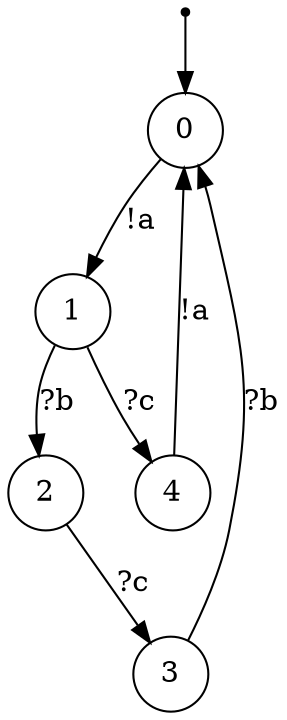 digraph {
 node [shape=point] ENTRY
 node [shape=circle]
 ENTRY -> 0
0 -> 1 [label="!a"]
1 -> 4 [label="?c"]
4 -> 0 [label="!a"]
1 -> 2 [label="?b"]
2 -> 3 [label="?c"]
3 -> 0 [label="?b"]
}